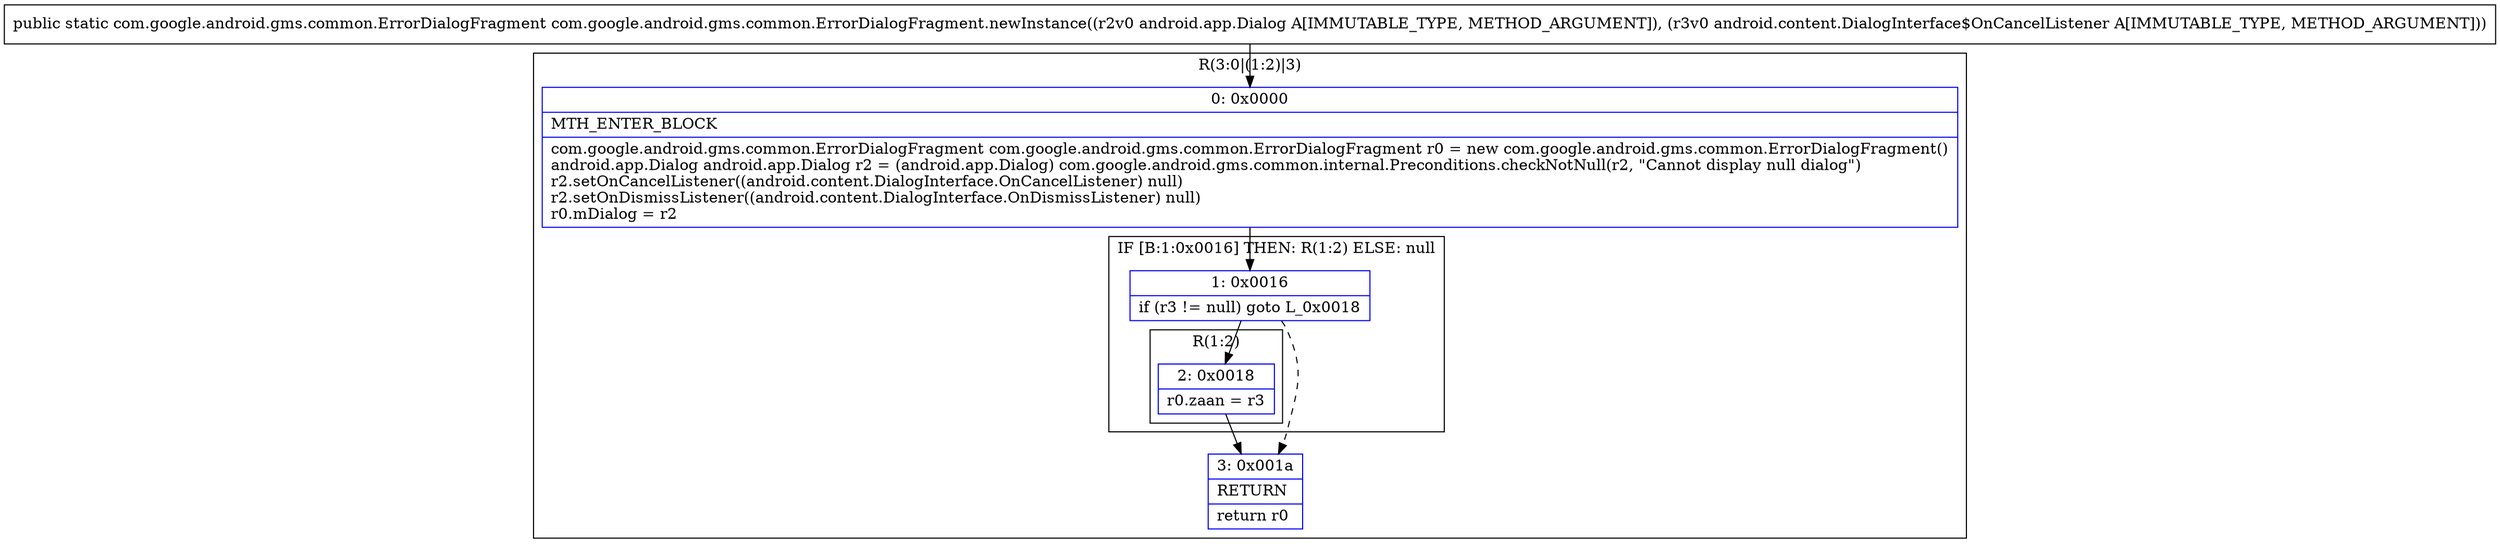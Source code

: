 digraph "CFG forcom.google.android.gms.common.ErrorDialogFragment.newInstance(Landroid\/app\/Dialog;Landroid\/content\/DialogInterface$OnCancelListener;)Lcom\/google\/android\/gms\/common\/ErrorDialogFragment;" {
subgraph cluster_Region_828648725 {
label = "R(3:0|(1:2)|3)";
node [shape=record,color=blue];
Node_0 [shape=record,label="{0\:\ 0x0000|MTH_ENTER_BLOCK\l|com.google.android.gms.common.ErrorDialogFragment com.google.android.gms.common.ErrorDialogFragment r0 = new com.google.android.gms.common.ErrorDialogFragment()\landroid.app.Dialog android.app.Dialog r2 = (android.app.Dialog) com.google.android.gms.common.internal.Preconditions.checkNotNull(r2, \"Cannot display null dialog\")\lr2.setOnCancelListener((android.content.DialogInterface.OnCancelListener) null)\lr2.setOnDismissListener((android.content.DialogInterface.OnDismissListener) null)\lr0.mDialog = r2\l}"];
subgraph cluster_IfRegion_794185663 {
label = "IF [B:1:0x0016] THEN: R(1:2) ELSE: null";
node [shape=record,color=blue];
Node_1 [shape=record,label="{1\:\ 0x0016|if (r3 != null) goto L_0x0018\l}"];
subgraph cluster_Region_1201285741 {
label = "R(1:2)";
node [shape=record,color=blue];
Node_2 [shape=record,label="{2\:\ 0x0018|r0.zaan = r3\l}"];
}
}
Node_3 [shape=record,label="{3\:\ 0x001a|RETURN\l|return r0\l}"];
}
MethodNode[shape=record,label="{public static com.google.android.gms.common.ErrorDialogFragment com.google.android.gms.common.ErrorDialogFragment.newInstance((r2v0 android.app.Dialog A[IMMUTABLE_TYPE, METHOD_ARGUMENT]), (r3v0 android.content.DialogInterface$OnCancelListener A[IMMUTABLE_TYPE, METHOD_ARGUMENT])) }"];
MethodNode -> Node_0;
Node_0 -> Node_1;
Node_1 -> Node_2;
Node_1 -> Node_3[style=dashed];
Node_2 -> Node_3;
}

